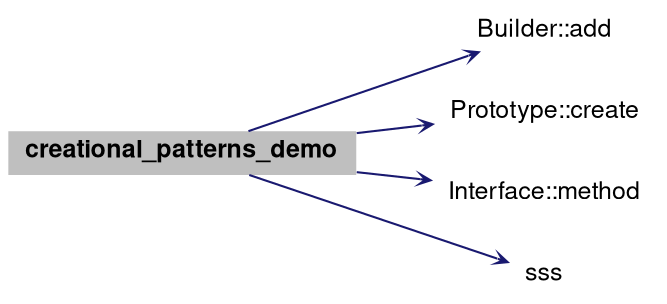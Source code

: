 digraph "creational_patterns_demo"
{
 // LATEX_PDF_SIZE
  bgcolor="transparent";
  edge [fontname="Helvetica,Arial,sans-serif",fontsize=15,labelfontsize=15 arrowhead=open arrowtail=open arrowsize=0.5];
  node [fontname="Helvetica,Arial,sans-serif",fontsize=15,fontsize=12 shape=plaintext];
  rankdir="LR";
  Node1 [label=<<b>creational_patterns_demo</b>>,height=0.2,width=0.4,color="black", fillcolor="grey75", style="filled", fontcolor="black",tooltip=" "];
  Node1 -> Node2 [color="midnightblue",style="solid"];
  Node2 [label="Builder::add",height=0.2,width=0.4,color="black",URL="$structBuilder.html#a0490ca9df304a27fa0bd61e25f71a3f1",tooltip=" "];
  Node1 -> Node3 [color="midnightblue",style="solid"];
  Node3 [label="Prototype::create",height=0.2,width=0.4,color="black",URL="$structPrototype.html#ac457723ab2c827423afd9215811b5b03",tooltip=" "];
  Node1 -> Node4 [color="midnightblue",style="solid"];
  Node4 [label="Interface::method",height=0.2,width=0.4,color="black",URL="$structInterface.html#a73306300ba88073a31d86d9e282ff5ca",tooltip=" "];
  Node1 -> Node5 [color="midnightblue",style="solid"];
  Node5 [label="sss",height=0.2,width=0.4,color="black",URL="$group__CP.html#ga99f9c29c513d027b13580a5e30506fc8",tooltip=" "];
}
